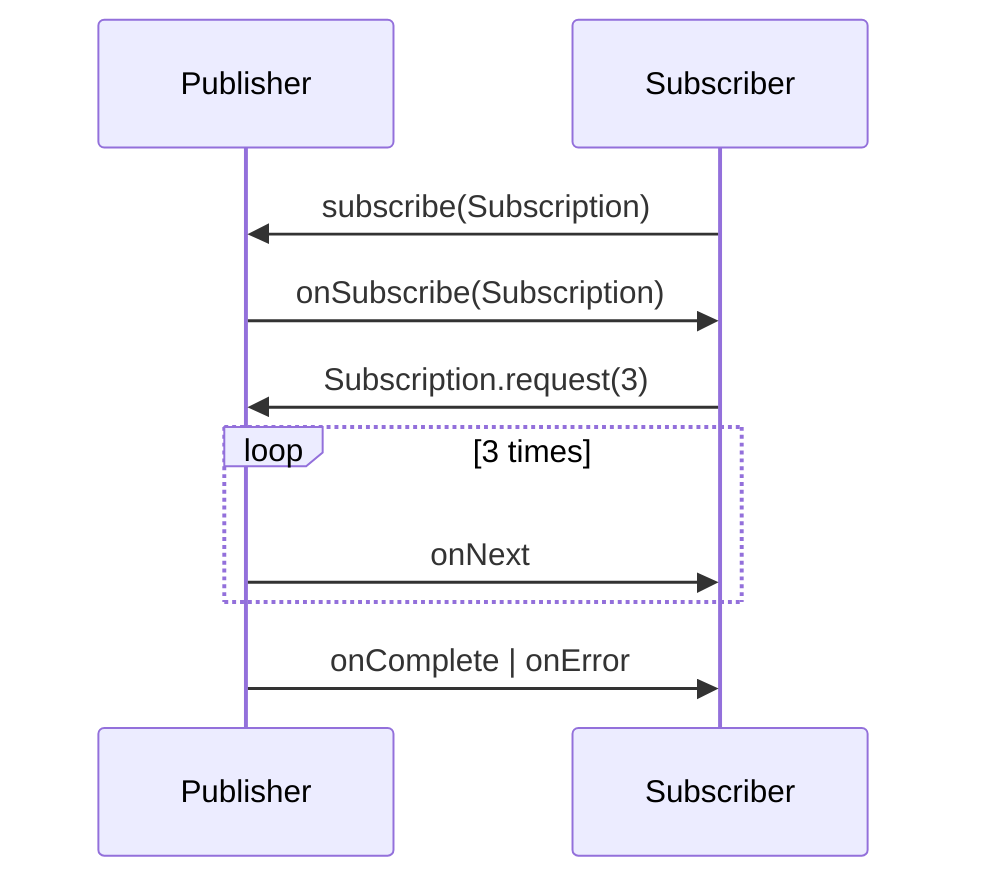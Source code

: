 sequenceDiagram
 participant Publisher
 participant Subscriber

 Subscriber->>Publisher: subscribe(Subscription)
 Publisher->>Subscriber: onSubscribe(Subscription)
 Subscriber->>Publisher:  Subscription.request(3)
 loop 3 times
         Publisher->>Subscriber: onNext
 end
  Publisher->>Subscriber: onComplete | onError